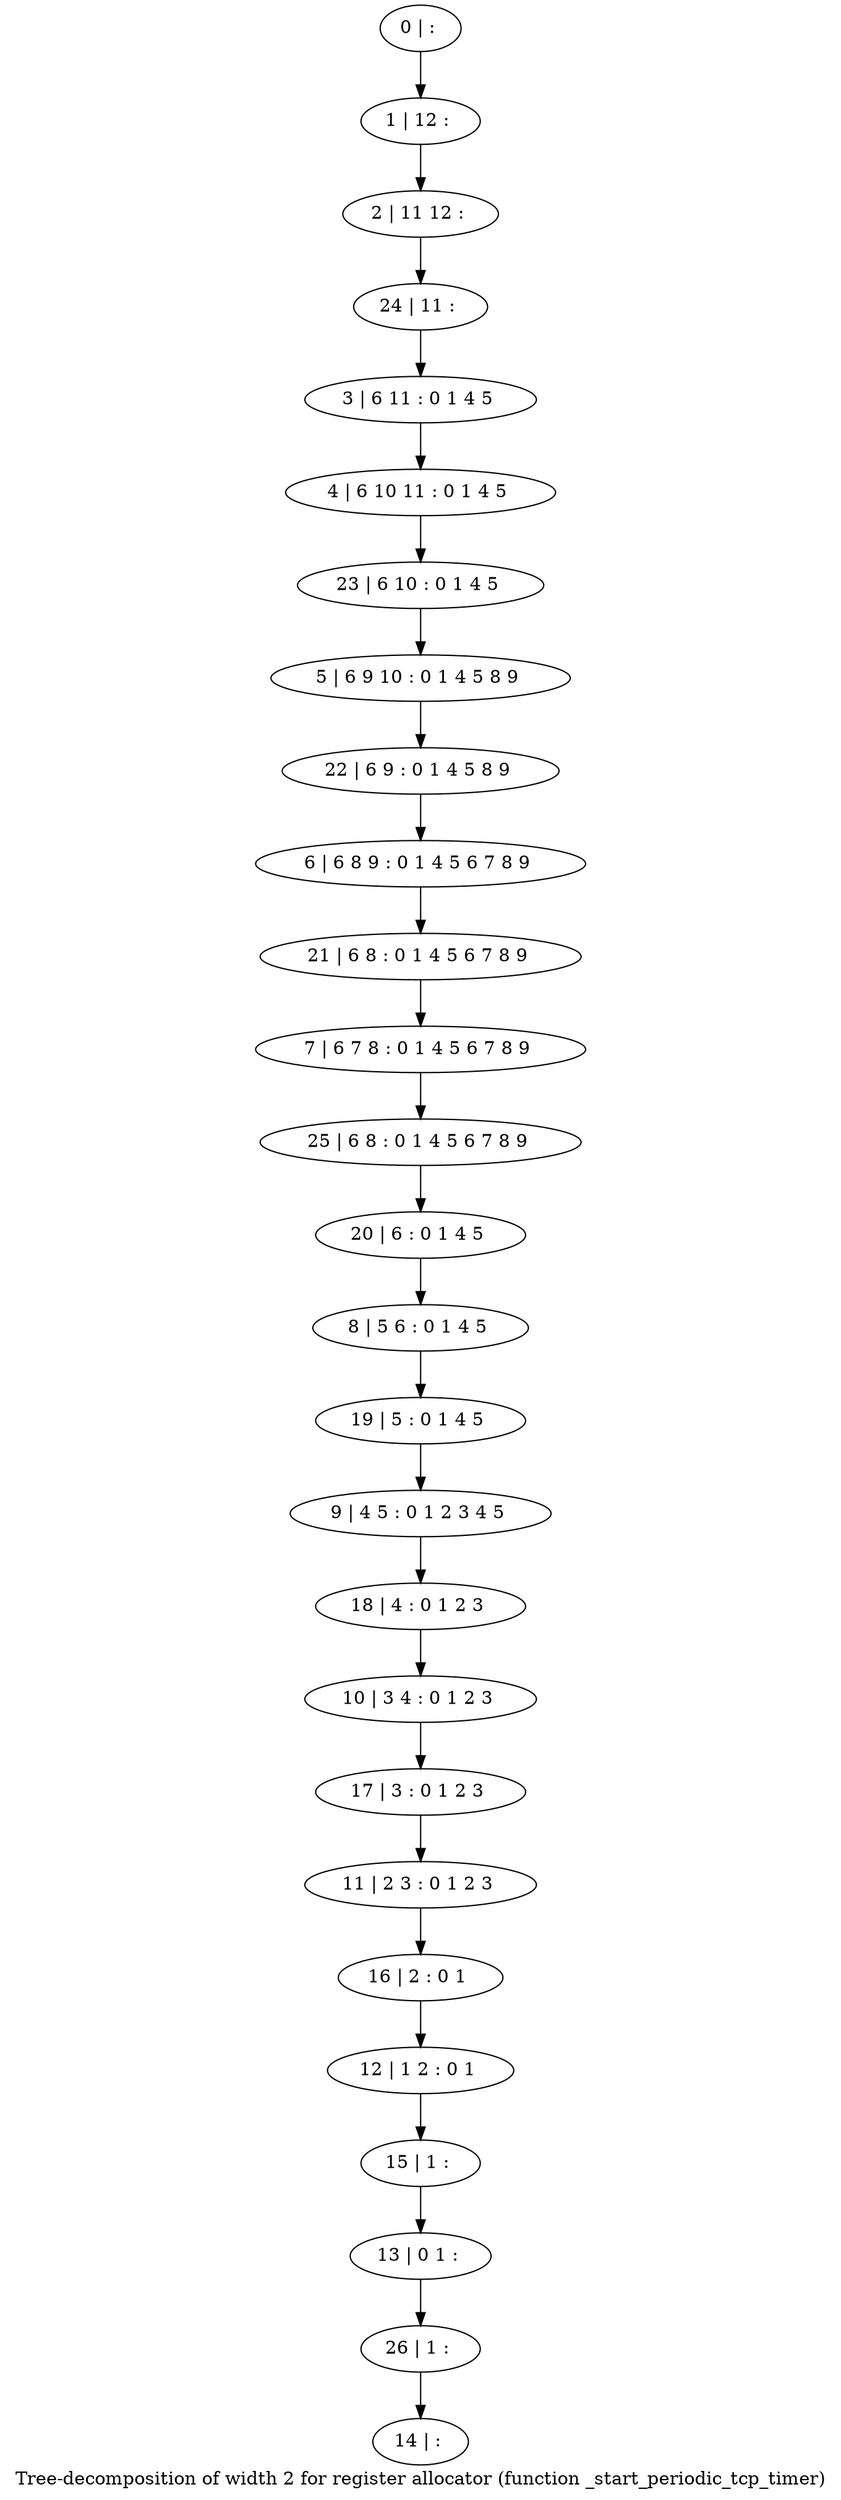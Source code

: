 digraph G {
graph [label="Tree-decomposition of width 2 for register allocator (function _start_periodic_tcp_timer)"]
0[label="0 | : "];
1[label="1 | 12 : "];
2[label="2 | 11 12 : "];
3[label="3 | 6 11 : 0 1 4 5 "];
4[label="4 | 6 10 11 : 0 1 4 5 "];
5[label="5 | 6 9 10 : 0 1 4 5 8 9 "];
6[label="6 | 6 8 9 : 0 1 4 5 6 7 8 9 "];
7[label="7 | 6 7 8 : 0 1 4 5 6 7 8 9 "];
8[label="8 | 5 6 : 0 1 4 5 "];
9[label="9 | 4 5 : 0 1 2 3 4 5 "];
10[label="10 | 3 4 : 0 1 2 3 "];
11[label="11 | 2 3 : 0 1 2 3 "];
12[label="12 | 1 2 : 0 1 "];
13[label="13 | 0 1 : "];
14[label="14 | : "];
15[label="15 | 1 : "];
16[label="16 | 2 : 0 1 "];
17[label="17 | 3 : 0 1 2 3 "];
18[label="18 | 4 : 0 1 2 3 "];
19[label="19 | 5 : 0 1 4 5 "];
20[label="20 | 6 : 0 1 4 5 "];
21[label="21 | 6 8 : 0 1 4 5 6 7 8 9 "];
22[label="22 | 6 9 : 0 1 4 5 8 9 "];
23[label="23 | 6 10 : 0 1 4 5 "];
24[label="24 | 11 : "];
25[label="25 | 6 8 : 0 1 4 5 6 7 8 9 "];
26[label="26 | 1 : "];
0->1 ;
1->2 ;
3->4 ;
15->13 ;
12->15 ;
16->12 ;
11->16 ;
17->11 ;
10->17 ;
18->10 ;
9->18 ;
19->9 ;
8->19 ;
20->8 ;
21->7 ;
6->21 ;
22->6 ;
5->22 ;
23->5 ;
4->23 ;
24->3 ;
2->24 ;
25->20 ;
7->25 ;
26->14 ;
13->26 ;
}
